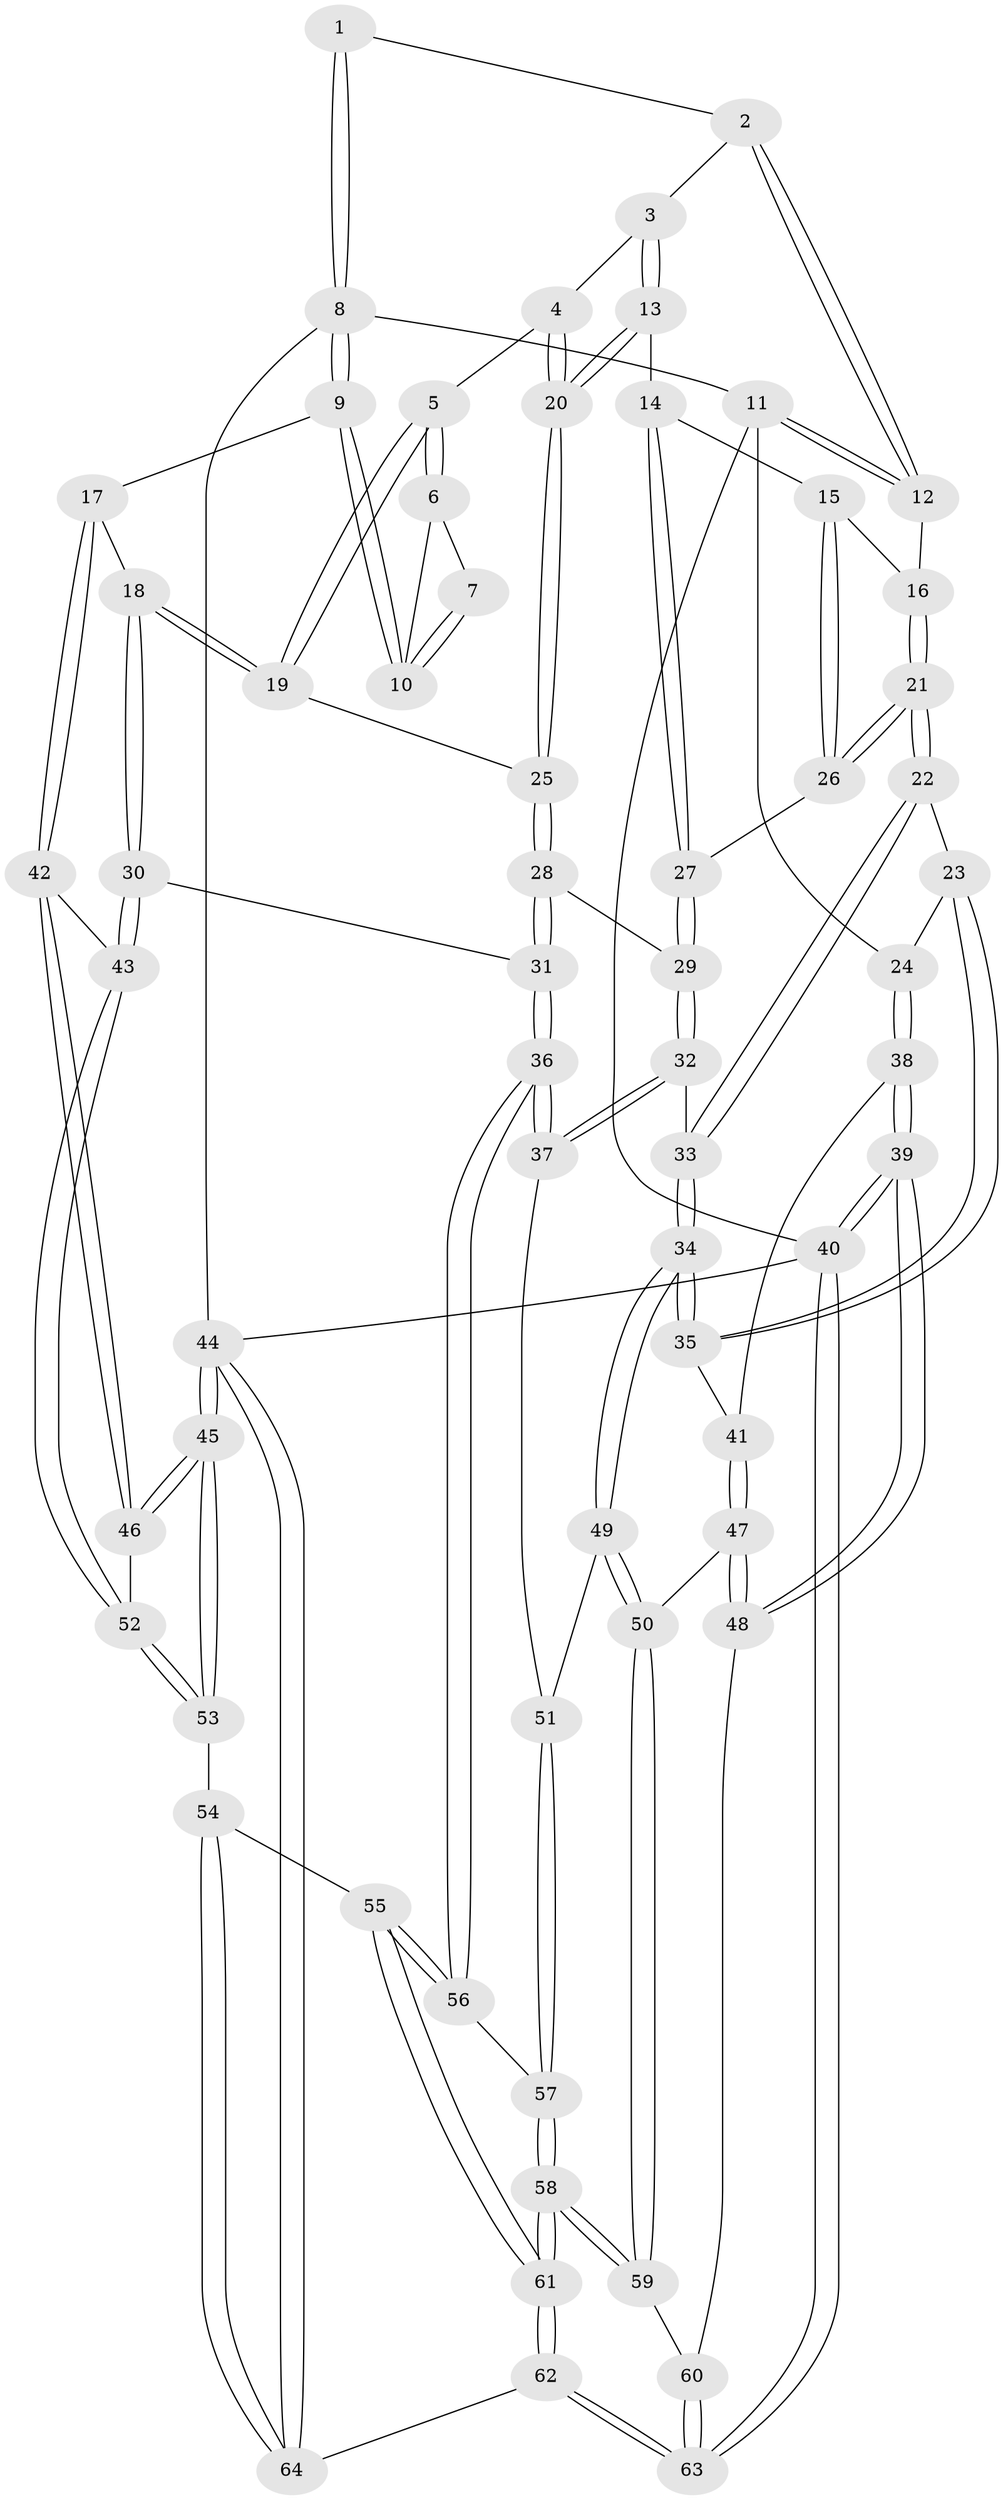 // Generated by graph-tools (version 1.1) at 2025/16/03/09/25 04:16:59]
// undirected, 64 vertices, 157 edges
graph export_dot {
graph [start="1"]
  node [color=gray90,style=filled];
  1 [pos="+0.9332964668056992+0"];
  2 [pos="+0.646553148613008+0"];
  3 [pos="+0.6559389952634243+0"];
  4 [pos="+0.7443031359894196+0.0345468454806518"];
  5 [pos="+0.7880444446139517+0.0954195094633164"];
  6 [pos="+0.8474267759469427+0.06613234204727997"];
  7 [pos="+0.8980554076374365+0.02047163607982423"];
  8 [pos="+1+0"];
  9 [pos="+1+0.19226869027188492"];
  10 [pos="+0.9590921618213928+0.071889721982318"];
  11 [pos="+0+0"];
  12 [pos="+0.30764005548367834+0"];
  13 [pos="+0.5943403193021555+0.17635335502402877"];
  14 [pos="+0.5467898533804861+0.15210350275909115"];
  15 [pos="+0.4730934186081128+0.10449566576400891"];
  16 [pos="+0.3082301584548681+0"];
  17 [pos="+1+0.26119778508301217"];
  18 [pos="+0.820075355313123+0.19573104620530826"];
  19 [pos="+0.8129066734753878+0.18662715087011889"];
  20 [pos="+0.602172594065843+0.18513477253763122"];
  21 [pos="+0.3335090841740134+0.31008612750112774"];
  22 [pos="+0.2587607431302709+0.3592853397894587"];
  23 [pos="+0.08504394220027828+0.29064590363384984"];
  24 [pos="+0+0.11867492126406728"];
  25 [pos="+0.6083716971762934+0.20038061914314725"];
  26 [pos="+0.4319163725872268+0.3118184601679272"];
  27 [pos="+0.43365588388835147+0.3125426367212948"];
  28 [pos="+0.5773915269810567+0.3619317285377431"];
  29 [pos="+0.4538907350673761+0.3223245828725628"];
  30 [pos="+0.6831390049943087+0.4641590605734371"];
  31 [pos="+0.6524895884205149+0.4584628308841891"];
  32 [pos="+0.39145734967349854+0.549547235041535"];
  33 [pos="+0.2733198847793053+0.4740336004967984"];
  34 [pos="+0.18755586721940953+0.5714098330417061"];
  35 [pos="+0.10670048367578175+0.5580760986237664"];
  36 [pos="+0.4606289330352811+0.6091222687390417"];
  37 [pos="+0.45675676584290537+0.6069835614425839"];
  38 [pos="+0+0.3403078954604132"];
  39 [pos="+0+0.7598041156864362"];
  40 [pos="+0+1"];
  41 [pos="+0.09395698866970299+0.5613007019681093"];
  42 [pos="+1+0.26451835665645346"];
  43 [pos="+0.6903939169765793+0.4692445205621338"];
  44 [pos="+1+1"];
  45 [pos="+1+1"];
  46 [pos="+1+0.6553223073473164"];
  47 [pos="+0+0.6720110078070126"];
  48 [pos="+0+0.7496448041093414"];
  49 [pos="+0.2019983116090586+0.6360116195735961"];
  50 [pos="+0.14157143632478547+0.7059954925438794"];
  51 [pos="+0.23272523498503236+0.6592355603475526"];
  52 [pos="+0.7469344448249331+0.5421363010926261"];
  53 [pos="+0.7001945673975034+0.819299352950404"];
  54 [pos="+0.5967772856385872+0.8359867184822248"];
  55 [pos="+0.5943066819837131+0.8351244825913302"];
  56 [pos="+0.4638198267516232+0.744025143924929"];
  57 [pos="+0.31832333676394214+0.8286703858542267"];
  58 [pos="+0.2651074072231265+0.9016321257986855"];
  59 [pos="+0.15194314845951343+0.8314045040698949"];
  60 [pos="+0.110861262716645+0.8308875221098797"];
  61 [pos="+0.27079987026562174+1"];
  62 [pos="+0.2630943304547399+1"];
  63 [pos="+0+1"];
  64 [pos="+0.5700903694488492+1"];
  1 -- 2;
  1 -- 8;
  1 -- 8;
  2 -- 3;
  2 -- 12;
  2 -- 12;
  3 -- 4;
  3 -- 13;
  3 -- 13;
  4 -- 5;
  4 -- 20;
  4 -- 20;
  5 -- 6;
  5 -- 6;
  5 -- 19;
  5 -- 19;
  6 -- 7;
  6 -- 10;
  7 -- 10;
  7 -- 10;
  8 -- 9;
  8 -- 9;
  8 -- 11;
  8 -- 44;
  9 -- 10;
  9 -- 10;
  9 -- 17;
  11 -- 12;
  11 -- 12;
  11 -- 24;
  11 -- 40;
  12 -- 16;
  13 -- 14;
  13 -- 20;
  13 -- 20;
  14 -- 15;
  14 -- 27;
  14 -- 27;
  15 -- 16;
  15 -- 26;
  15 -- 26;
  16 -- 21;
  16 -- 21;
  17 -- 18;
  17 -- 42;
  17 -- 42;
  18 -- 19;
  18 -- 19;
  18 -- 30;
  18 -- 30;
  19 -- 25;
  20 -- 25;
  20 -- 25;
  21 -- 22;
  21 -- 22;
  21 -- 26;
  21 -- 26;
  22 -- 23;
  22 -- 33;
  22 -- 33;
  23 -- 24;
  23 -- 35;
  23 -- 35;
  24 -- 38;
  24 -- 38;
  25 -- 28;
  25 -- 28;
  26 -- 27;
  27 -- 29;
  27 -- 29;
  28 -- 29;
  28 -- 31;
  28 -- 31;
  29 -- 32;
  29 -- 32;
  30 -- 31;
  30 -- 43;
  30 -- 43;
  31 -- 36;
  31 -- 36;
  32 -- 33;
  32 -- 37;
  32 -- 37;
  33 -- 34;
  33 -- 34;
  34 -- 35;
  34 -- 35;
  34 -- 49;
  34 -- 49;
  35 -- 41;
  36 -- 37;
  36 -- 37;
  36 -- 56;
  36 -- 56;
  37 -- 51;
  38 -- 39;
  38 -- 39;
  38 -- 41;
  39 -- 40;
  39 -- 40;
  39 -- 48;
  39 -- 48;
  40 -- 63;
  40 -- 63;
  40 -- 44;
  41 -- 47;
  41 -- 47;
  42 -- 43;
  42 -- 46;
  42 -- 46;
  43 -- 52;
  43 -- 52;
  44 -- 45;
  44 -- 45;
  44 -- 64;
  44 -- 64;
  45 -- 46;
  45 -- 46;
  45 -- 53;
  45 -- 53;
  46 -- 52;
  47 -- 48;
  47 -- 48;
  47 -- 50;
  48 -- 60;
  49 -- 50;
  49 -- 50;
  49 -- 51;
  50 -- 59;
  50 -- 59;
  51 -- 57;
  51 -- 57;
  52 -- 53;
  52 -- 53;
  53 -- 54;
  54 -- 55;
  54 -- 64;
  54 -- 64;
  55 -- 56;
  55 -- 56;
  55 -- 61;
  55 -- 61;
  56 -- 57;
  57 -- 58;
  57 -- 58;
  58 -- 59;
  58 -- 59;
  58 -- 61;
  58 -- 61;
  59 -- 60;
  60 -- 63;
  60 -- 63;
  61 -- 62;
  61 -- 62;
  62 -- 63;
  62 -- 63;
  62 -- 64;
}

